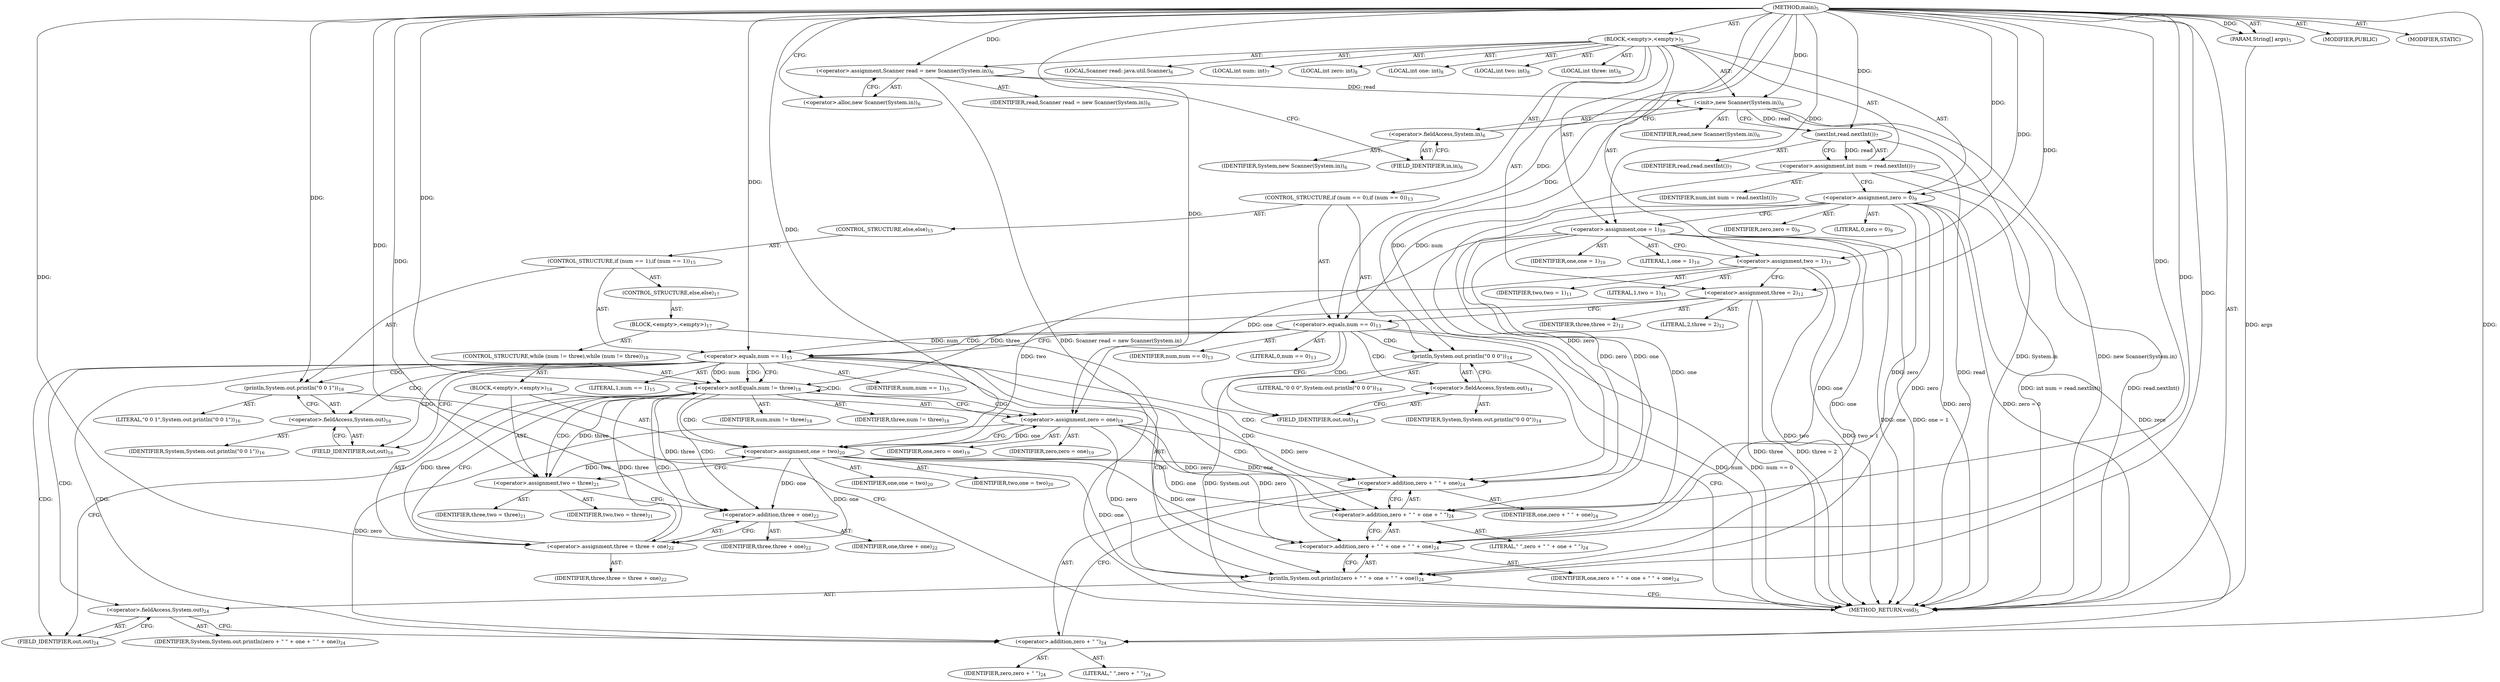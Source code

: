 digraph "main" {  
"19" [label = <(METHOD,main)<SUB>5</SUB>> ]
"20" [label = <(PARAM,String[] args)<SUB>5</SUB>> ]
"21" [label = <(BLOCK,&lt;empty&gt;,&lt;empty&gt;)<SUB>5</SUB>> ]
"4" [label = <(LOCAL,Scanner read: java.util.Scanner)<SUB>6</SUB>> ]
"22" [label = <(&lt;operator&gt;.assignment,Scanner read = new Scanner(System.in))<SUB>6</SUB>> ]
"23" [label = <(IDENTIFIER,read,Scanner read = new Scanner(System.in))<SUB>6</SUB>> ]
"24" [label = <(&lt;operator&gt;.alloc,new Scanner(System.in))<SUB>6</SUB>> ]
"25" [label = <(&lt;init&gt;,new Scanner(System.in))<SUB>6</SUB>> ]
"3" [label = <(IDENTIFIER,read,new Scanner(System.in))<SUB>6</SUB>> ]
"26" [label = <(&lt;operator&gt;.fieldAccess,System.in)<SUB>6</SUB>> ]
"27" [label = <(IDENTIFIER,System,new Scanner(System.in))<SUB>6</SUB>> ]
"28" [label = <(FIELD_IDENTIFIER,in,in)<SUB>6</SUB>> ]
"29" [label = <(LOCAL,int num: int)<SUB>7</SUB>> ]
"30" [label = <(&lt;operator&gt;.assignment,int num = read.nextInt())<SUB>7</SUB>> ]
"31" [label = <(IDENTIFIER,num,int num = read.nextInt())<SUB>7</SUB>> ]
"32" [label = <(nextInt,read.nextInt())<SUB>7</SUB>> ]
"33" [label = <(IDENTIFIER,read,read.nextInt())<SUB>7</SUB>> ]
"34" [label = <(LOCAL,int zero: int)<SUB>8</SUB>> ]
"35" [label = <(LOCAL,int one: int)<SUB>8</SUB>> ]
"36" [label = <(LOCAL,int two: int)<SUB>8</SUB>> ]
"37" [label = <(LOCAL,int three: int)<SUB>8</SUB>> ]
"38" [label = <(&lt;operator&gt;.assignment,zero = 0)<SUB>9</SUB>> ]
"39" [label = <(IDENTIFIER,zero,zero = 0)<SUB>9</SUB>> ]
"40" [label = <(LITERAL,0,zero = 0)<SUB>9</SUB>> ]
"41" [label = <(&lt;operator&gt;.assignment,one = 1)<SUB>10</SUB>> ]
"42" [label = <(IDENTIFIER,one,one = 1)<SUB>10</SUB>> ]
"43" [label = <(LITERAL,1,one = 1)<SUB>10</SUB>> ]
"44" [label = <(&lt;operator&gt;.assignment,two = 1)<SUB>11</SUB>> ]
"45" [label = <(IDENTIFIER,two,two = 1)<SUB>11</SUB>> ]
"46" [label = <(LITERAL,1,two = 1)<SUB>11</SUB>> ]
"47" [label = <(&lt;operator&gt;.assignment,three = 2)<SUB>12</SUB>> ]
"48" [label = <(IDENTIFIER,three,three = 2)<SUB>12</SUB>> ]
"49" [label = <(LITERAL,2,three = 2)<SUB>12</SUB>> ]
"50" [label = <(CONTROL_STRUCTURE,if (num == 0),if (num == 0))<SUB>13</SUB>> ]
"51" [label = <(&lt;operator&gt;.equals,num == 0)<SUB>13</SUB>> ]
"52" [label = <(IDENTIFIER,num,num == 0)<SUB>13</SUB>> ]
"53" [label = <(LITERAL,0,num == 0)<SUB>13</SUB>> ]
"54" [label = <(println,System.out.println(&quot;0 0 0&quot;))<SUB>14</SUB>> ]
"55" [label = <(&lt;operator&gt;.fieldAccess,System.out)<SUB>14</SUB>> ]
"56" [label = <(IDENTIFIER,System,System.out.println(&quot;0 0 0&quot;))<SUB>14</SUB>> ]
"57" [label = <(FIELD_IDENTIFIER,out,out)<SUB>14</SUB>> ]
"58" [label = <(LITERAL,&quot;0 0 0&quot;,System.out.println(&quot;0 0 0&quot;))<SUB>14</SUB>> ]
"59" [label = <(CONTROL_STRUCTURE,else,else)<SUB>15</SUB>> ]
"60" [label = <(CONTROL_STRUCTURE,if (num == 1),if (num == 1))<SUB>15</SUB>> ]
"61" [label = <(&lt;operator&gt;.equals,num == 1)<SUB>15</SUB>> ]
"62" [label = <(IDENTIFIER,num,num == 1)<SUB>15</SUB>> ]
"63" [label = <(LITERAL,1,num == 1)<SUB>15</SUB>> ]
"64" [label = <(println,System.out.println(&quot;0 0 1&quot;))<SUB>16</SUB>> ]
"65" [label = <(&lt;operator&gt;.fieldAccess,System.out)<SUB>16</SUB>> ]
"66" [label = <(IDENTIFIER,System,System.out.println(&quot;0 0 1&quot;))<SUB>16</SUB>> ]
"67" [label = <(FIELD_IDENTIFIER,out,out)<SUB>16</SUB>> ]
"68" [label = <(LITERAL,&quot;0 0 1&quot;,System.out.println(&quot;0 0 1&quot;))<SUB>16</SUB>> ]
"69" [label = <(CONTROL_STRUCTURE,else,else)<SUB>17</SUB>> ]
"70" [label = <(BLOCK,&lt;empty&gt;,&lt;empty&gt;)<SUB>17</SUB>> ]
"71" [label = <(CONTROL_STRUCTURE,while (num != three),while (num != three))<SUB>18</SUB>> ]
"72" [label = <(&lt;operator&gt;.notEquals,num != three)<SUB>18</SUB>> ]
"73" [label = <(IDENTIFIER,num,num != three)<SUB>18</SUB>> ]
"74" [label = <(IDENTIFIER,three,num != three)<SUB>18</SUB>> ]
"75" [label = <(BLOCK,&lt;empty&gt;,&lt;empty&gt;)<SUB>18</SUB>> ]
"76" [label = <(&lt;operator&gt;.assignment,zero = one)<SUB>19</SUB>> ]
"77" [label = <(IDENTIFIER,zero,zero = one)<SUB>19</SUB>> ]
"78" [label = <(IDENTIFIER,one,zero = one)<SUB>19</SUB>> ]
"79" [label = <(&lt;operator&gt;.assignment,one = two)<SUB>20</SUB>> ]
"80" [label = <(IDENTIFIER,one,one = two)<SUB>20</SUB>> ]
"81" [label = <(IDENTIFIER,two,one = two)<SUB>20</SUB>> ]
"82" [label = <(&lt;operator&gt;.assignment,two = three)<SUB>21</SUB>> ]
"83" [label = <(IDENTIFIER,two,two = three)<SUB>21</SUB>> ]
"84" [label = <(IDENTIFIER,three,two = three)<SUB>21</SUB>> ]
"85" [label = <(&lt;operator&gt;.assignment,three = three + one)<SUB>22</SUB>> ]
"86" [label = <(IDENTIFIER,three,three = three + one)<SUB>22</SUB>> ]
"87" [label = <(&lt;operator&gt;.addition,three + one)<SUB>22</SUB>> ]
"88" [label = <(IDENTIFIER,three,three + one)<SUB>22</SUB>> ]
"89" [label = <(IDENTIFIER,one,three + one)<SUB>22</SUB>> ]
"90" [label = <(println,System.out.println(zero + &quot; &quot; + one + &quot; &quot; + one))<SUB>24</SUB>> ]
"91" [label = <(&lt;operator&gt;.fieldAccess,System.out)<SUB>24</SUB>> ]
"92" [label = <(IDENTIFIER,System,System.out.println(zero + &quot; &quot; + one + &quot; &quot; + one))<SUB>24</SUB>> ]
"93" [label = <(FIELD_IDENTIFIER,out,out)<SUB>24</SUB>> ]
"94" [label = <(&lt;operator&gt;.addition,zero + &quot; &quot; + one + &quot; &quot; + one)<SUB>24</SUB>> ]
"95" [label = <(&lt;operator&gt;.addition,zero + &quot; &quot; + one + &quot; &quot;)<SUB>24</SUB>> ]
"96" [label = <(&lt;operator&gt;.addition,zero + &quot; &quot; + one)<SUB>24</SUB>> ]
"97" [label = <(&lt;operator&gt;.addition,zero + &quot; &quot;)<SUB>24</SUB>> ]
"98" [label = <(IDENTIFIER,zero,zero + &quot; &quot;)<SUB>24</SUB>> ]
"99" [label = <(LITERAL,&quot; &quot;,zero + &quot; &quot;)<SUB>24</SUB>> ]
"100" [label = <(IDENTIFIER,one,zero + &quot; &quot; + one)<SUB>24</SUB>> ]
"101" [label = <(LITERAL,&quot; &quot;,zero + &quot; &quot; + one + &quot; &quot;)<SUB>24</SUB>> ]
"102" [label = <(IDENTIFIER,one,zero + &quot; &quot; + one + &quot; &quot; + one)<SUB>24</SUB>> ]
"103" [label = <(MODIFIER,PUBLIC)> ]
"104" [label = <(MODIFIER,STATIC)> ]
"105" [label = <(METHOD_RETURN,void)<SUB>5</SUB>> ]
  "19" -> "20"  [ label = "AST: "] 
  "19" -> "21"  [ label = "AST: "] 
  "19" -> "103"  [ label = "AST: "] 
  "19" -> "104"  [ label = "AST: "] 
  "19" -> "105"  [ label = "AST: "] 
  "21" -> "4"  [ label = "AST: "] 
  "21" -> "22"  [ label = "AST: "] 
  "21" -> "25"  [ label = "AST: "] 
  "21" -> "29"  [ label = "AST: "] 
  "21" -> "30"  [ label = "AST: "] 
  "21" -> "34"  [ label = "AST: "] 
  "21" -> "35"  [ label = "AST: "] 
  "21" -> "36"  [ label = "AST: "] 
  "21" -> "37"  [ label = "AST: "] 
  "21" -> "38"  [ label = "AST: "] 
  "21" -> "41"  [ label = "AST: "] 
  "21" -> "44"  [ label = "AST: "] 
  "21" -> "47"  [ label = "AST: "] 
  "21" -> "50"  [ label = "AST: "] 
  "22" -> "23"  [ label = "AST: "] 
  "22" -> "24"  [ label = "AST: "] 
  "25" -> "3"  [ label = "AST: "] 
  "25" -> "26"  [ label = "AST: "] 
  "26" -> "27"  [ label = "AST: "] 
  "26" -> "28"  [ label = "AST: "] 
  "30" -> "31"  [ label = "AST: "] 
  "30" -> "32"  [ label = "AST: "] 
  "32" -> "33"  [ label = "AST: "] 
  "38" -> "39"  [ label = "AST: "] 
  "38" -> "40"  [ label = "AST: "] 
  "41" -> "42"  [ label = "AST: "] 
  "41" -> "43"  [ label = "AST: "] 
  "44" -> "45"  [ label = "AST: "] 
  "44" -> "46"  [ label = "AST: "] 
  "47" -> "48"  [ label = "AST: "] 
  "47" -> "49"  [ label = "AST: "] 
  "50" -> "51"  [ label = "AST: "] 
  "50" -> "54"  [ label = "AST: "] 
  "50" -> "59"  [ label = "AST: "] 
  "51" -> "52"  [ label = "AST: "] 
  "51" -> "53"  [ label = "AST: "] 
  "54" -> "55"  [ label = "AST: "] 
  "54" -> "58"  [ label = "AST: "] 
  "55" -> "56"  [ label = "AST: "] 
  "55" -> "57"  [ label = "AST: "] 
  "59" -> "60"  [ label = "AST: "] 
  "60" -> "61"  [ label = "AST: "] 
  "60" -> "64"  [ label = "AST: "] 
  "60" -> "69"  [ label = "AST: "] 
  "61" -> "62"  [ label = "AST: "] 
  "61" -> "63"  [ label = "AST: "] 
  "64" -> "65"  [ label = "AST: "] 
  "64" -> "68"  [ label = "AST: "] 
  "65" -> "66"  [ label = "AST: "] 
  "65" -> "67"  [ label = "AST: "] 
  "69" -> "70"  [ label = "AST: "] 
  "70" -> "71"  [ label = "AST: "] 
  "70" -> "90"  [ label = "AST: "] 
  "71" -> "72"  [ label = "AST: "] 
  "71" -> "75"  [ label = "AST: "] 
  "72" -> "73"  [ label = "AST: "] 
  "72" -> "74"  [ label = "AST: "] 
  "75" -> "76"  [ label = "AST: "] 
  "75" -> "79"  [ label = "AST: "] 
  "75" -> "82"  [ label = "AST: "] 
  "75" -> "85"  [ label = "AST: "] 
  "76" -> "77"  [ label = "AST: "] 
  "76" -> "78"  [ label = "AST: "] 
  "79" -> "80"  [ label = "AST: "] 
  "79" -> "81"  [ label = "AST: "] 
  "82" -> "83"  [ label = "AST: "] 
  "82" -> "84"  [ label = "AST: "] 
  "85" -> "86"  [ label = "AST: "] 
  "85" -> "87"  [ label = "AST: "] 
  "87" -> "88"  [ label = "AST: "] 
  "87" -> "89"  [ label = "AST: "] 
  "90" -> "91"  [ label = "AST: "] 
  "90" -> "94"  [ label = "AST: "] 
  "91" -> "92"  [ label = "AST: "] 
  "91" -> "93"  [ label = "AST: "] 
  "94" -> "95"  [ label = "AST: "] 
  "94" -> "102"  [ label = "AST: "] 
  "95" -> "96"  [ label = "AST: "] 
  "95" -> "101"  [ label = "AST: "] 
  "96" -> "97"  [ label = "AST: "] 
  "96" -> "100"  [ label = "AST: "] 
  "97" -> "98"  [ label = "AST: "] 
  "97" -> "99"  [ label = "AST: "] 
  "22" -> "28"  [ label = "CFG: "] 
  "25" -> "32"  [ label = "CFG: "] 
  "30" -> "38"  [ label = "CFG: "] 
  "38" -> "41"  [ label = "CFG: "] 
  "41" -> "44"  [ label = "CFG: "] 
  "44" -> "47"  [ label = "CFG: "] 
  "47" -> "51"  [ label = "CFG: "] 
  "24" -> "22"  [ label = "CFG: "] 
  "26" -> "25"  [ label = "CFG: "] 
  "32" -> "30"  [ label = "CFG: "] 
  "51" -> "57"  [ label = "CFG: "] 
  "51" -> "61"  [ label = "CFG: "] 
  "54" -> "105"  [ label = "CFG: "] 
  "28" -> "26"  [ label = "CFG: "] 
  "55" -> "54"  [ label = "CFG: "] 
  "57" -> "55"  [ label = "CFG: "] 
  "61" -> "67"  [ label = "CFG: "] 
  "61" -> "72"  [ label = "CFG: "] 
  "64" -> "105"  [ label = "CFG: "] 
  "65" -> "64"  [ label = "CFG: "] 
  "67" -> "65"  [ label = "CFG: "] 
  "90" -> "105"  [ label = "CFG: "] 
  "72" -> "76"  [ label = "CFG: "] 
  "72" -> "93"  [ label = "CFG: "] 
  "91" -> "97"  [ label = "CFG: "] 
  "94" -> "90"  [ label = "CFG: "] 
  "76" -> "79"  [ label = "CFG: "] 
  "79" -> "82"  [ label = "CFG: "] 
  "82" -> "87"  [ label = "CFG: "] 
  "85" -> "72"  [ label = "CFG: "] 
  "93" -> "91"  [ label = "CFG: "] 
  "95" -> "94"  [ label = "CFG: "] 
  "87" -> "85"  [ label = "CFG: "] 
  "96" -> "95"  [ label = "CFG: "] 
  "97" -> "96"  [ label = "CFG: "] 
  "19" -> "24"  [ label = "CFG: "] 
  "20" -> "105"  [ label = "DDG: args"] 
  "22" -> "105"  [ label = "DDG: Scanner read = new Scanner(System.in)"] 
  "25" -> "105"  [ label = "DDG: System.in"] 
  "25" -> "105"  [ label = "DDG: new Scanner(System.in)"] 
  "32" -> "105"  [ label = "DDG: read"] 
  "30" -> "105"  [ label = "DDG: read.nextInt()"] 
  "30" -> "105"  [ label = "DDG: int num = read.nextInt()"] 
  "38" -> "105"  [ label = "DDG: zero"] 
  "38" -> "105"  [ label = "DDG: zero = 0"] 
  "41" -> "105"  [ label = "DDG: one"] 
  "41" -> "105"  [ label = "DDG: one = 1"] 
  "44" -> "105"  [ label = "DDG: two"] 
  "44" -> "105"  [ label = "DDG: two = 1"] 
  "47" -> "105"  [ label = "DDG: three"] 
  "47" -> "105"  [ label = "DDG: three = 2"] 
  "51" -> "105"  [ label = "DDG: num"] 
  "51" -> "105"  [ label = "DDG: num == 0"] 
  "54" -> "105"  [ label = "DDG: System.out"] 
  "19" -> "20"  [ label = "DDG: "] 
  "19" -> "22"  [ label = "DDG: "] 
  "32" -> "30"  [ label = "DDG: read"] 
  "19" -> "38"  [ label = "DDG: "] 
  "19" -> "41"  [ label = "DDG: "] 
  "19" -> "44"  [ label = "DDG: "] 
  "19" -> "47"  [ label = "DDG: "] 
  "22" -> "25"  [ label = "DDG: read"] 
  "19" -> "25"  [ label = "DDG: "] 
  "25" -> "32"  [ label = "DDG: read"] 
  "19" -> "32"  [ label = "DDG: "] 
  "30" -> "51"  [ label = "DDG: num"] 
  "19" -> "51"  [ label = "DDG: "] 
  "19" -> "54"  [ label = "DDG: "] 
  "51" -> "61"  [ label = "DDG: num"] 
  "19" -> "61"  [ label = "DDG: "] 
  "19" -> "64"  [ label = "DDG: "] 
  "38" -> "90"  [ label = "DDG: zero"] 
  "76" -> "90"  [ label = "DDG: zero"] 
  "19" -> "90"  [ label = "DDG: "] 
  "41" -> "90"  [ label = "DDG: one"] 
  "79" -> "90"  [ label = "DDG: one"] 
  "61" -> "72"  [ label = "DDG: num"] 
  "19" -> "72"  [ label = "DDG: "] 
  "47" -> "72"  [ label = "DDG: three"] 
  "85" -> "72"  [ label = "DDG: three"] 
  "41" -> "76"  [ label = "DDG: one"] 
  "19" -> "76"  [ label = "DDG: "] 
  "79" -> "76"  [ label = "DDG: one"] 
  "44" -> "79"  [ label = "DDG: two"] 
  "82" -> "79"  [ label = "DDG: two"] 
  "19" -> "79"  [ label = "DDG: "] 
  "72" -> "82"  [ label = "DDG: three"] 
  "19" -> "82"  [ label = "DDG: "] 
  "19" -> "85"  [ label = "DDG: "] 
  "72" -> "85"  [ label = "DDG: three"] 
  "79" -> "85"  [ label = "DDG: one"] 
  "38" -> "94"  [ label = "DDG: zero"] 
  "76" -> "94"  [ label = "DDG: zero"] 
  "19" -> "94"  [ label = "DDG: "] 
  "41" -> "94"  [ label = "DDG: one"] 
  "79" -> "94"  [ label = "DDG: one"] 
  "38" -> "95"  [ label = "DDG: zero"] 
  "76" -> "95"  [ label = "DDG: zero"] 
  "19" -> "95"  [ label = "DDG: "] 
  "41" -> "95"  [ label = "DDG: one"] 
  "79" -> "95"  [ label = "DDG: one"] 
  "19" -> "87"  [ label = "DDG: "] 
  "72" -> "87"  [ label = "DDG: three"] 
  "79" -> "87"  [ label = "DDG: one"] 
  "38" -> "96"  [ label = "DDG: zero"] 
  "76" -> "96"  [ label = "DDG: zero"] 
  "19" -> "96"  [ label = "DDG: "] 
  "41" -> "96"  [ label = "DDG: one"] 
  "79" -> "96"  [ label = "DDG: one"] 
  "38" -> "97"  [ label = "DDG: zero"] 
  "76" -> "97"  [ label = "DDG: zero"] 
  "19" -> "97"  [ label = "DDG: "] 
  "51" -> "61"  [ label = "CDG: "] 
  "51" -> "57"  [ label = "CDG: "] 
  "51" -> "55"  [ label = "CDG: "] 
  "51" -> "54"  [ label = "CDG: "] 
  "61" -> "94"  [ label = "CDG: "] 
  "61" -> "96"  [ label = "CDG: "] 
  "61" -> "64"  [ label = "CDG: "] 
  "61" -> "72"  [ label = "CDG: "] 
  "61" -> "67"  [ label = "CDG: "] 
  "61" -> "95"  [ label = "CDG: "] 
  "61" -> "65"  [ label = "CDG: "] 
  "61" -> "97"  [ label = "CDG: "] 
  "61" -> "91"  [ label = "CDG: "] 
  "61" -> "93"  [ label = "CDG: "] 
  "61" -> "90"  [ label = "CDG: "] 
  "72" -> "85"  [ label = "CDG: "] 
  "72" -> "72"  [ label = "CDG: "] 
  "72" -> "76"  [ label = "CDG: "] 
  "72" -> "87"  [ label = "CDG: "] 
  "72" -> "82"  [ label = "CDG: "] 
  "72" -> "79"  [ label = "CDG: "] 
}

